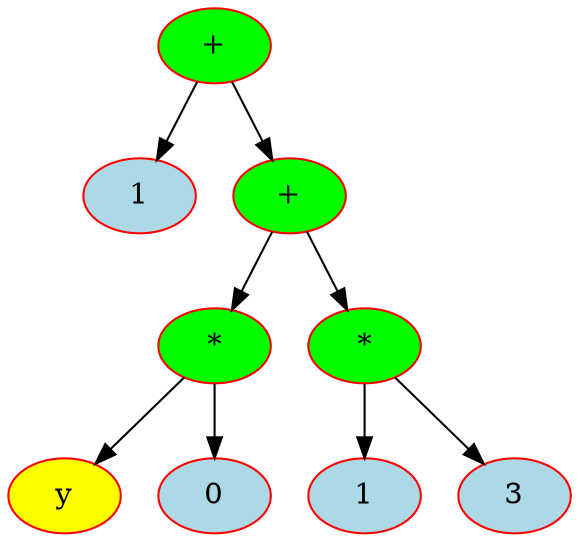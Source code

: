 digraph Dump{
node[color=red,fontsize=14, style=filled]
"0x55e35ac271f0" [label= "+" fillcolor=green]
"0x55e35ac271f0" -> "0x55e35ac09e50"
"0x55e35ac09e50" [label= "1" fillcolor=lightblue]
"0x55e35ac271f0" -> "0x55e35ac23bd0"
"0x55e35ac23bd0" [label= "+" fillcolor=green]
"0x55e35ac23bd0" -> "0x55e35ac3b750"
"0x55e35ac3b750" [label= "*" fillcolor=green]
"0x55e35ac3b750" -> "0x55e35ac187d0"
"0x55e35ac187d0" [label= "y" fillcolor=yellow]
"0x55e35ac3b750" -> "0x55e35ac3ed70"
"0x55e35ac3ed70" [label= "0" fillcolor=lightblue]
"0x55e35ac23bd0" -> "0x55e35ac38150"
"0x55e35ac38150" [label= "*" fillcolor=green]
"0x55e35ac38150" -> "0x55e35ac45960"
"0x55e35ac45960" [label= "1" fillcolor=lightblue]
"0x55e35ac38150" -> "0x55e35ac1f3c0"
"0x55e35ac1f3c0" [label= "3" fillcolor=lightblue]
}
